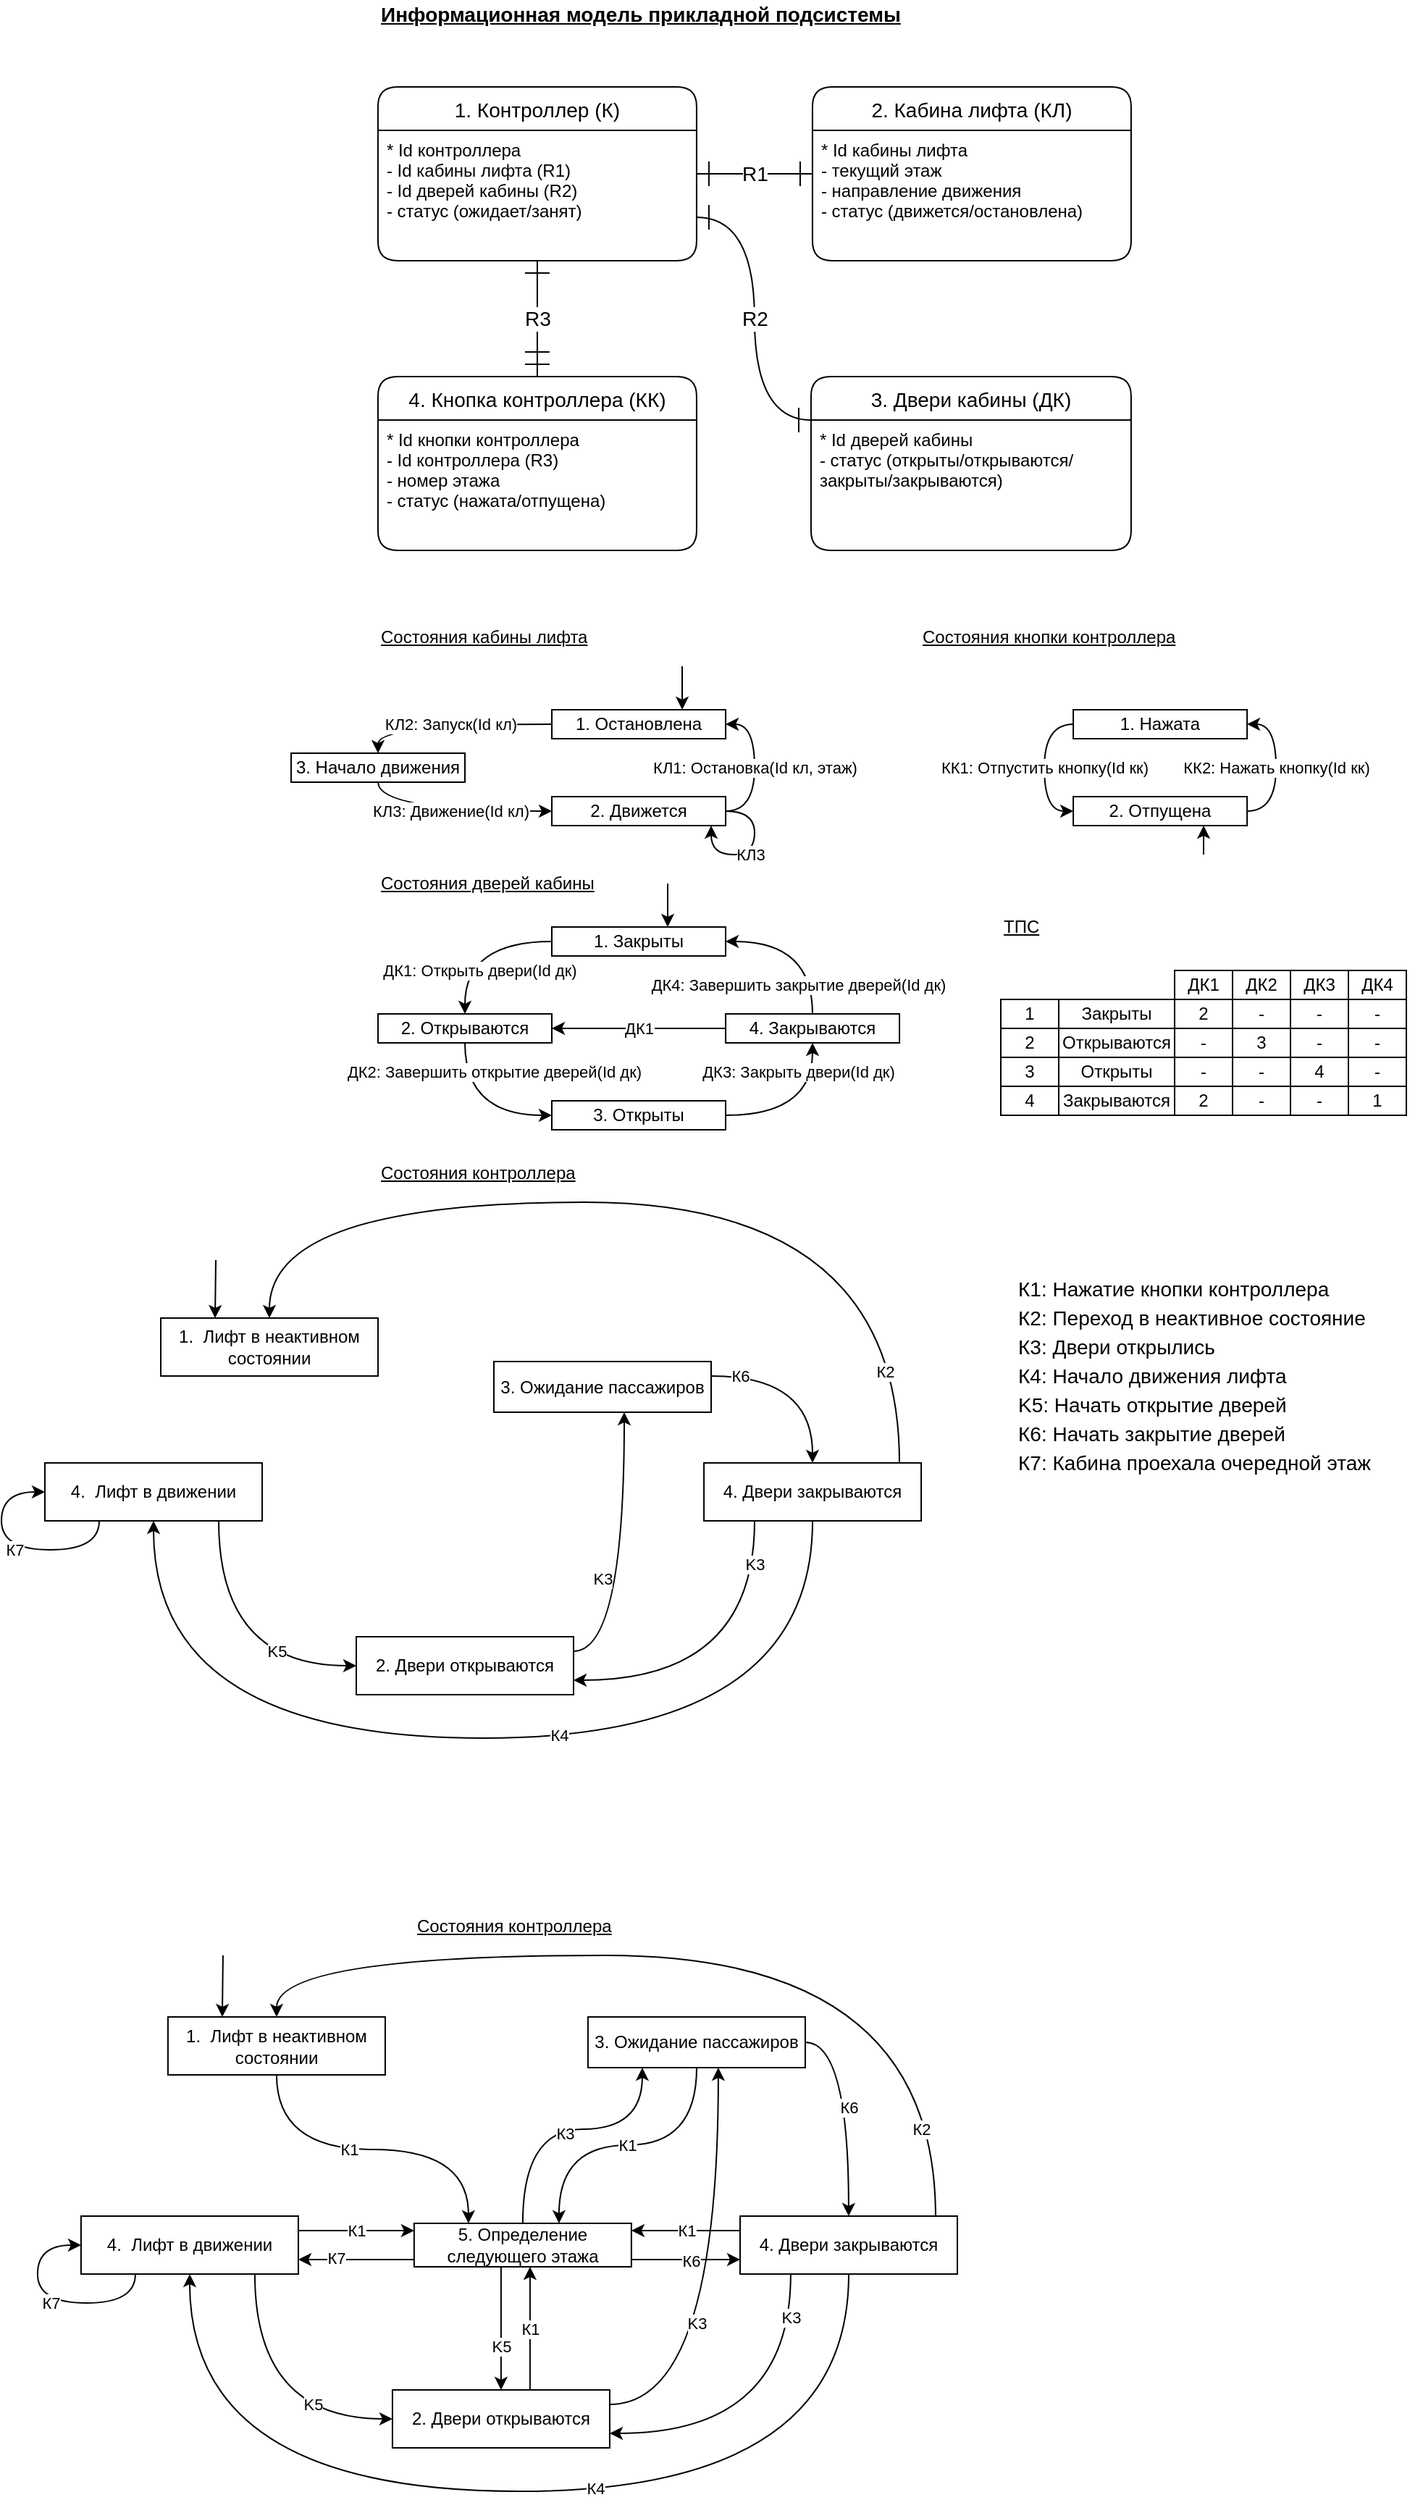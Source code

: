 <mxfile>
    <diagram id="FFJJ7vYpV9TbGx-IhugV" name="Страница 1">
        <mxGraphModel dx="1548" dy="628" grid="1" gridSize="10" guides="1" tooltips="1" connect="1" arrows="1" fold="1" page="1" pageScale="1" pageWidth="827" pageHeight="1169" math="0" shadow="0">
            <root>
                <mxCell id="0"/>
                <mxCell id="1" parent="0"/>
                <mxCell id="rGy74gRU72N-6EAPcVKt-3" value="Состояния кабины лифта" style="text;html=1;strokeColor=none;fillColor=none;align=left;verticalAlign=middle;whiteSpace=wrap;rounded=0;fontStyle=4" parent="1" vertex="1">
                    <mxGeometry x="40" y="450" width="200" height="20" as="geometry"/>
                </mxCell>
                <mxCell id="rGy74gRU72N-6EAPcVKt-4" value="Состояния дверей кабины" style="text;html=1;strokeColor=none;fillColor=none;align=left;verticalAlign=middle;whiteSpace=wrap;rounded=0;fontStyle=4" parent="1" vertex="1">
                    <mxGeometry x="40.0" y="620" width="200.03" height="20" as="geometry"/>
                </mxCell>
                <mxCell id="rGy74gRU72N-6EAPcVKt-15" value="Состояния кнопки контроллера" style="text;html=1;strokeColor=none;fillColor=none;align=left;verticalAlign=middle;whiteSpace=wrap;rounded=0;fontStyle=4" parent="1" vertex="1">
                    <mxGeometry x="414.03" y="450" width="200.03" height="20" as="geometry"/>
                </mxCell>
                <mxCell id="ytYb5CN6HiQMM8bSOuHx-4" value="КЛ2: Запуск(Id кл)" style="edgeStyle=orthogonalEdgeStyle;curved=1;orthogonalLoop=1;jettySize=auto;html=1;" parent="1" source="ytYb5CN6HiQMM8bSOuHx-1" target="5jym0ZMFD4PkC4suiMIN-1" edge="1">
                    <mxGeometry relative="1" as="geometry">
                        <Array as="points">
                            <mxPoint x="40" y="520"/>
                        </Array>
                    </mxGeometry>
                </mxCell>
                <mxCell id="ytYb5CN6HiQMM8bSOuHx-1" value="1. Остановлена" style="rounded=0;whiteSpace=wrap;html=1;" parent="1" vertex="1">
                    <mxGeometry x="160.02" y="510" width="120" height="20" as="geometry"/>
                </mxCell>
                <mxCell id="ytYb5CN6HiQMM8bSOuHx-3" value="КЛ1: Остановка(Id кл, этаж)" style="edgeStyle=orthogonalEdgeStyle;orthogonalLoop=1;jettySize=auto;html=1;curved=1;" parent="1" source="ytYb5CN6HiQMM8bSOuHx-2" target="ytYb5CN6HiQMM8bSOuHx-1" edge="1">
                    <mxGeometry relative="1" as="geometry">
                        <Array as="points">
                            <mxPoint x="300.02" y="580"/>
                            <mxPoint x="300.02" y="520"/>
                        </Array>
                    </mxGeometry>
                </mxCell>
                <mxCell id="ytYb5CN6HiQMM8bSOuHx-2" value="2. Движется" style="rounded=0;whiteSpace=wrap;html=1;" parent="1" vertex="1">
                    <mxGeometry x="160.02" y="570" width="120" height="20" as="geometry"/>
                </mxCell>
                <mxCell id="ytYb5CN6HiQMM8bSOuHx-5" value="Информационная модель прикладной подсистемы" style="text;html=1;strokeColor=none;fillColor=none;align=left;verticalAlign=middle;whiteSpace=wrap;rounded=0;fontStyle=5;fontSize=14;" parent="1" vertex="1">
                    <mxGeometry x="39.97" y="20" width="400.03" height="20" as="geometry"/>
                </mxCell>
                <mxCell id="ytYb5CN6HiQMM8bSOuHx-6" value="2. Кабина лифта (КЛ)" style="swimlane;childLayout=stackLayout;horizontal=1;startSize=30;horizontalStack=0;rounded=1;fontSize=14;fontStyle=0;strokeWidth=1;resizeParent=0;resizeLast=1;shadow=0;dashed=0;align=center;" parent="1" vertex="1">
                    <mxGeometry x="339.97" y="80" width="220" height="120" as="geometry"/>
                </mxCell>
                <mxCell id="ytYb5CN6HiQMM8bSOuHx-7" value="* Id кабины лифта&#10;- текущий этаж&#10;- направление движения&#10;- статус (движется/остановлена)" style="align=left;strokeColor=none;fillColor=none;spacingLeft=4;fontSize=12;verticalAlign=top;resizable=0;rotatable=0;part=1;" parent="ytYb5CN6HiQMM8bSOuHx-6" vertex="1">
                    <mxGeometry y="30" width="220" height="90" as="geometry"/>
                </mxCell>
                <mxCell id="ytYb5CN6HiQMM8bSOuHx-17" value="R1" style="edgeStyle=orthogonalEdgeStyle;curved=1;orthogonalLoop=1;jettySize=auto;html=1;fontSize=14;endArrow=ERone;endFill=0;endSize=15;startArrow=ERone;startFill=0;startSize=15;" parent="1" source="ytYb5CN6HiQMM8bSOuHx-8" target="ytYb5CN6HiQMM8bSOuHx-6" edge="1">
                    <mxGeometry relative="1" as="geometry">
                        <mxPoint as="offset"/>
                    </mxGeometry>
                </mxCell>
                <mxCell id="ytYb5CN6HiQMM8bSOuHx-18" style="edgeStyle=orthogonalEdgeStyle;curved=1;orthogonalLoop=1;jettySize=auto;html=1;fontSize=14;startArrow=ERone;startFill=0;endArrow=ERone;endFill=0;startSize=15;endSize=15;" parent="1" source="ytYb5CN6HiQMM8bSOuHx-8" target="ytYb5CN6HiQMM8bSOuHx-11" edge="1">
                    <mxGeometry relative="1" as="geometry">
                        <Array as="points">
                            <mxPoint x="299.97" y="170"/>
                            <mxPoint x="299.97" y="310"/>
                        </Array>
                    </mxGeometry>
                </mxCell>
                <mxCell id="ytYb5CN6HiQMM8bSOuHx-20" value="R2" style="edgeLabel;html=1;align=center;verticalAlign=middle;resizable=0;points=[];fontSize=14;" parent="ytYb5CN6HiQMM8bSOuHx-18" vertex="1" connectable="0">
                    <mxGeometry x="0.197" y="-1" relative="1" as="geometry">
                        <mxPoint x="1" y="-21" as="offset"/>
                    </mxGeometry>
                </mxCell>
                <mxCell id="ytYb5CN6HiQMM8bSOuHx-8" value="1. Контроллер (К)" style="swimlane;childLayout=stackLayout;horizontal=1;startSize=30;horizontalStack=0;rounded=1;fontSize=14;fontStyle=0;strokeWidth=1;resizeParent=0;resizeLast=1;shadow=0;dashed=0;align=center;" parent="1" vertex="1">
                    <mxGeometry x="39.97" y="80" width="220" height="120" as="geometry"/>
                </mxCell>
                <mxCell id="ytYb5CN6HiQMM8bSOuHx-9" value="* Id контроллера&#10;- Id кабины лифта (R1)&#10;- Id дверей кабины (R2)&#10;- статус (ожидает/занят)" style="align=left;strokeColor=none;fillColor=none;spacingLeft=4;fontSize=12;verticalAlign=top;resizable=0;rotatable=0;part=1;" parent="ytYb5CN6HiQMM8bSOuHx-8" vertex="1">
                    <mxGeometry y="30" width="220" height="90" as="geometry"/>
                </mxCell>
                <mxCell id="ytYb5CN6HiQMM8bSOuHx-11" value="3. Двери кабины (ДК)" style="swimlane;childLayout=stackLayout;horizontal=1;startSize=30;horizontalStack=0;rounded=1;fontSize=14;fontStyle=0;strokeWidth=1;resizeParent=0;resizeLast=1;shadow=0;dashed=0;align=center;" parent="1" vertex="1">
                    <mxGeometry x="338.97" y="280" width="221" height="120" as="geometry"/>
                </mxCell>
                <mxCell id="ytYb5CN6HiQMM8bSOuHx-12" value="* Id дверей кабины&#10;- статус (открыты/открываются/&#10;закрыты/закрываются)" style="align=left;strokeColor=none;fillColor=none;spacingLeft=4;fontSize=12;verticalAlign=top;resizable=0;rotatable=0;part=1;" parent="ytYb5CN6HiQMM8bSOuHx-11" vertex="1">
                    <mxGeometry y="30" width="221" height="90" as="geometry"/>
                </mxCell>
                <mxCell id="ytYb5CN6HiQMM8bSOuHx-19" style="edgeStyle=orthogonalEdgeStyle;curved=1;orthogonalLoop=1;jettySize=auto;html=1;fontSize=14;startArrow=ERmandOne;startFill=0;endArrow=ERone;endFill=0;startSize=15;endSize=15;" parent="1" source="ytYb5CN6HiQMM8bSOuHx-15" target="ytYb5CN6HiQMM8bSOuHx-8" edge="1">
                    <mxGeometry relative="1" as="geometry"/>
                </mxCell>
                <mxCell id="ytYb5CN6HiQMM8bSOuHx-21" value="R3" style="edgeLabel;html=1;align=center;verticalAlign=middle;resizable=0;points=[];fontSize=14;" parent="ytYb5CN6HiQMM8bSOuHx-19" vertex="1" connectable="0">
                    <mxGeometry x="0.283" relative="1" as="geometry">
                        <mxPoint y="11" as="offset"/>
                    </mxGeometry>
                </mxCell>
                <mxCell id="ytYb5CN6HiQMM8bSOuHx-15" value="4. Кнопка контроллера (КК)" style="swimlane;childLayout=stackLayout;horizontal=1;startSize=30;horizontalStack=0;rounded=1;fontSize=14;fontStyle=0;strokeWidth=1;resizeParent=0;resizeLast=1;shadow=0;dashed=0;align=center;" parent="1" vertex="1">
                    <mxGeometry x="39.97" y="280" width="220" height="120" as="geometry"/>
                </mxCell>
                <mxCell id="ytYb5CN6HiQMM8bSOuHx-16" value="* Id кнопки контроллера&#10;- Id контроллера (R3)&#10;- номер этажа&#10;- статус (нажата/отпущена)" style="align=left;strokeColor=none;fillColor=none;spacingLeft=4;fontSize=12;verticalAlign=top;resizable=0;rotatable=0;part=1;" parent="ytYb5CN6HiQMM8bSOuHx-15" vertex="1">
                    <mxGeometry y="30" width="220" height="90" as="geometry"/>
                </mxCell>
                <mxCell id="E6nvMdB4aJgWT5wThZRG-4" value="КК1: Отпустить кнопку(Id кк)" style="edgeStyle=orthogonalEdgeStyle;curved=1;orthogonalLoop=1;jettySize=auto;html=1;" parent="1" source="E6nvMdB4aJgWT5wThZRG-1" target="E6nvMdB4aJgWT5wThZRG-2" edge="1">
                    <mxGeometry relative="1" as="geometry">
                        <Array as="points">
                            <mxPoint x="500.06" y="520"/>
                            <mxPoint x="500.06" y="580"/>
                        </Array>
                    </mxGeometry>
                </mxCell>
                <mxCell id="E6nvMdB4aJgWT5wThZRG-1" value="1. Нажата" style="rounded=0;whiteSpace=wrap;html=1;" parent="1" vertex="1">
                    <mxGeometry x="520.04" y="510" width="120" height="20" as="geometry"/>
                </mxCell>
                <mxCell id="E6nvMdB4aJgWT5wThZRG-3" value="КК2: Нажать кнопку(Id кк)" style="edgeStyle=orthogonalEdgeStyle;orthogonalLoop=1;jettySize=auto;html=1;curved=1;" parent="1" source="E6nvMdB4aJgWT5wThZRG-2" target="E6nvMdB4aJgWT5wThZRG-1" edge="1">
                    <mxGeometry relative="1" as="geometry">
                        <Array as="points">
                            <mxPoint x="660.06" y="580"/>
                            <mxPoint x="660.06" y="520"/>
                        </Array>
                    </mxGeometry>
                </mxCell>
                <mxCell id="E6nvMdB4aJgWT5wThZRG-2" value="2. Отпущена" style="rounded=0;whiteSpace=wrap;html=1;" parent="1" vertex="1">
                    <mxGeometry x="520.04" y="570" width="120" height="20" as="geometry"/>
                </mxCell>
                <mxCell id="E6nvMdB4aJgWT5wThZRG-9" style="edgeStyle=orthogonalEdgeStyle;curved=1;orthogonalLoop=1;jettySize=auto;html=1;entryX=0.5;entryY=0;entryDx=0;entryDy=0;exitX=0;exitY=0.5;exitDx=0;exitDy=0;" parent="1" source="E6nvMdB4aJgWT5wThZRG-5" target="E6nvMdB4aJgWT5wThZRG-6" edge="1">
                    <mxGeometry relative="1" as="geometry"/>
                </mxCell>
                <mxCell id="W7GcJJfSbcKXSyQRW5s8-4" value="ДК1: Открыть двери(Id дк)" style="edgeLabel;html=1;align=center;verticalAlign=middle;resizable=0;points=[];" parent="E6nvMdB4aJgWT5wThZRG-9" vertex="1" connectable="0">
                    <mxGeometry x="0.418" y="13" relative="1" as="geometry">
                        <mxPoint x="-3" y="2" as="offset"/>
                    </mxGeometry>
                </mxCell>
                <mxCell id="E6nvMdB4aJgWT5wThZRG-5" value="1. Закрыты" style="rounded=0;whiteSpace=wrap;html=1;" parent="1" vertex="1">
                    <mxGeometry x="160.0" y="660" width="120" height="20" as="geometry"/>
                </mxCell>
                <mxCell id="E6nvMdB4aJgWT5wThZRG-10" style="edgeStyle=orthogonalEdgeStyle;curved=1;orthogonalLoop=1;jettySize=auto;html=1;entryX=0;entryY=0.5;entryDx=0;entryDy=0;" parent="1" source="E6nvMdB4aJgWT5wThZRG-6" target="E6nvMdB4aJgWT5wThZRG-8" edge="1">
                    <mxGeometry relative="1" as="geometry"/>
                </mxCell>
                <mxCell id="W7GcJJfSbcKXSyQRW5s8-5" value="ДК2: Завершить открытие дверей(Id дк)" style="edgeLabel;html=1;align=center;verticalAlign=middle;resizable=0;points=[];" parent="E6nvMdB4aJgWT5wThZRG-10" vertex="1" connectable="0">
                    <mxGeometry x="0.218" y="11" relative="1" as="geometry">
                        <mxPoint x="3" y="-19" as="offset"/>
                    </mxGeometry>
                </mxCell>
                <mxCell id="E6nvMdB4aJgWT5wThZRG-6" value="2. Открываются" style="rounded=0;whiteSpace=wrap;html=1;" parent="1" vertex="1">
                    <mxGeometry x="40.0" y="720" width="120" height="20" as="geometry"/>
                </mxCell>
                <mxCell id="E6nvMdB4aJgWT5wThZRG-12" style="edgeStyle=orthogonalEdgeStyle;curved=1;orthogonalLoop=1;jettySize=auto;html=1;entryX=1;entryY=0.5;entryDx=0;entryDy=0;" parent="1" source="E6nvMdB4aJgWT5wThZRG-7" target="E6nvMdB4aJgWT5wThZRG-5" edge="1">
                    <mxGeometry relative="1" as="geometry"/>
                </mxCell>
                <mxCell id="W7GcJJfSbcKXSyQRW5s8-7" value="ДК4: Завершить закрытие дверей(Id дк)" style="edgeLabel;html=1;align=center;verticalAlign=middle;resizable=0;points=[];" parent="E6nvMdB4aJgWT5wThZRG-12" vertex="1" connectable="0">
                    <mxGeometry x="0.218" y="8" relative="1" as="geometry">
                        <mxPoint x="7" y="22" as="offset"/>
                    </mxGeometry>
                </mxCell>
                <mxCell id="W7GcJJfSbcKXSyQRW5s8-23" style="edgeStyle=orthogonalEdgeStyle;rounded=0;orthogonalLoop=1;jettySize=auto;html=1;" parent="1" source="E6nvMdB4aJgWT5wThZRG-7" target="E6nvMdB4aJgWT5wThZRG-6" edge="1">
                    <mxGeometry relative="1" as="geometry"/>
                </mxCell>
                <mxCell id="W7GcJJfSbcKXSyQRW5s8-24" value="ДК1" style="edgeLabel;html=1;align=center;verticalAlign=middle;resizable=0;points=[];" parent="W7GcJJfSbcKXSyQRW5s8-23" vertex="1" connectable="0">
                    <mxGeometry x="-0.161" y="1" relative="1" as="geometry">
                        <mxPoint x="-10" y="-1" as="offset"/>
                    </mxGeometry>
                </mxCell>
                <mxCell id="E6nvMdB4aJgWT5wThZRG-7" value="4. Закрываются" style="rounded=0;whiteSpace=wrap;html=1;" parent="1" vertex="1">
                    <mxGeometry x="280.03" y="720" width="120" height="20" as="geometry"/>
                </mxCell>
                <mxCell id="E6nvMdB4aJgWT5wThZRG-11" style="edgeStyle=orthogonalEdgeStyle;curved=1;orthogonalLoop=1;jettySize=auto;html=1;exitX=1;exitY=0.5;exitDx=0;exitDy=0;" parent="1" source="E6nvMdB4aJgWT5wThZRG-8" target="E6nvMdB4aJgWT5wThZRG-7" edge="1">
                    <mxGeometry relative="1" as="geometry"/>
                </mxCell>
                <mxCell id="W7GcJJfSbcKXSyQRW5s8-6" value="ДК3: Закрыть двери(Id дк)" style="edgeLabel;html=1;align=center;verticalAlign=middle;resizable=0;points=[];" parent="E6nvMdB4aJgWT5wThZRG-11" vertex="1" connectable="0">
                    <mxGeometry x="0.364" y="13" relative="1" as="geometry">
                        <mxPoint x="3" y="-15" as="offset"/>
                    </mxGeometry>
                </mxCell>
                <mxCell id="E6nvMdB4aJgWT5wThZRG-8" value="3. Открыты" style="rounded=0;whiteSpace=wrap;html=1;" parent="1" vertex="1">
                    <mxGeometry x="160.0" y="780" width="120" height="20" as="geometry"/>
                </mxCell>
                <mxCell id="W7GcJJfSbcKXSyQRW5s8-1" value="1" style="rounded=0;whiteSpace=wrap;html=1;fillColor=none;" parent="1" vertex="1">
                    <mxGeometry x="470" y="710" width="40" height="20" as="geometry"/>
                </mxCell>
                <mxCell id="W7GcJJfSbcKXSyQRW5s8-2" value="ТПС" style="text;html=1;strokeColor=none;fillColor=none;align=left;verticalAlign=middle;whiteSpace=wrap;rounded=0;fontStyle=4" parent="1" vertex="1">
                    <mxGeometry x="470" y="650" width="200" height="20" as="geometry"/>
                </mxCell>
                <mxCell id="W7GcJJfSbcKXSyQRW5s8-8" value="2" style="rounded=0;whiteSpace=wrap;html=1;fillColor=none;" parent="1" vertex="1">
                    <mxGeometry x="470" y="730" width="40" height="20" as="geometry"/>
                </mxCell>
                <mxCell id="W7GcJJfSbcKXSyQRW5s8-9" value="3" style="rounded=0;whiteSpace=wrap;html=1;fillColor=none;" parent="1" vertex="1">
                    <mxGeometry x="470" y="750" width="40" height="20" as="geometry"/>
                </mxCell>
                <mxCell id="W7GcJJfSbcKXSyQRW5s8-10" value="4" style="rounded=0;whiteSpace=wrap;html=1;fillColor=none;" parent="1" vertex="1">
                    <mxGeometry x="470" y="770" width="40" height="20" as="geometry"/>
                </mxCell>
                <mxCell id="W7GcJJfSbcKXSyQRW5s8-11" value="Закрыты" style="rounded=0;whiteSpace=wrap;html=1;fillColor=none;" parent="1" vertex="1">
                    <mxGeometry x="510" y="710" width="80" height="20" as="geometry"/>
                </mxCell>
                <mxCell id="W7GcJJfSbcKXSyQRW5s8-12" value="Открываются" style="rounded=0;whiteSpace=wrap;html=1;fillColor=none;" parent="1" vertex="1">
                    <mxGeometry x="510" y="730" width="80" height="20" as="geometry"/>
                </mxCell>
                <mxCell id="W7GcJJfSbcKXSyQRW5s8-13" value="Открыты" style="rounded=0;whiteSpace=wrap;html=1;fillColor=none;" parent="1" vertex="1">
                    <mxGeometry x="510" y="750" width="80" height="20" as="geometry"/>
                </mxCell>
                <mxCell id="W7GcJJfSbcKXSyQRW5s8-14" value="Закрываются" style="rounded=0;whiteSpace=wrap;html=1;fillColor=none;" parent="1" vertex="1">
                    <mxGeometry x="510" y="770" width="80" height="20" as="geometry"/>
                </mxCell>
                <mxCell id="W7GcJJfSbcKXSyQRW5s8-15" value="ДК1" style="rounded=0;whiteSpace=wrap;html=1;fillColor=none;" parent="1" vertex="1">
                    <mxGeometry x="590" y="690" width="40" height="20" as="geometry"/>
                </mxCell>
                <mxCell id="W7GcJJfSbcKXSyQRW5s8-16" value="ДК2" style="rounded=0;whiteSpace=wrap;html=1;fillColor=none;" parent="1" vertex="1">
                    <mxGeometry x="630" y="690" width="40" height="20" as="geometry"/>
                </mxCell>
                <mxCell id="W7GcJJfSbcKXSyQRW5s8-17" value="ДК3" style="rounded=0;whiteSpace=wrap;html=1;fillColor=none;" parent="1" vertex="1">
                    <mxGeometry x="670" y="690" width="40" height="20" as="geometry"/>
                </mxCell>
                <mxCell id="W7GcJJfSbcKXSyQRW5s8-18" value="ДК4" style="rounded=0;whiteSpace=wrap;html=1;fillColor=none;" parent="1" vertex="1">
                    <mxGeometry x="710" y="690" width="40" height="20" as="geometry"/>
                </mxCell>
                <mxCell id="W7GcJJfSbcKXSyQRW5s8-19" value="2" style="rounded=0;whiteSpace=wrap;html=1;fillColor=none;" parent="1" vertex="1">
                    <mxGeometry x="590" y="710" width="40" height="20" as="geometry"/>
                </mxCell>
                <mxCell id="W7GcJJfSbcKXSyQRW5s8-20" value="-" style="rounded=0;whiteSpace=wrap;html=1;fillColor=none;" parent="1" vertex="1">
                    <mxGeometry x="590" y="730" width="40" height="20" as="geometry"/>
                </mxCell>
                <mxCell id="W7GcJJfSbcKXSyQRW5s8-21" value="-" style="rounded=0;whiteSpace=wrap;html=1;fillColor=none;" parent="1" vertex="1">
                    <mxGeometry x="590" y="750" width="40" height="20" as="geometry"/>
                </mxCell>
                <mxCell id="W7GcJJfSbcKXSyQRW5s8-22" value="2" style="rounded=0;whiteSpace=wrap;html=1;fillColor=none;" parent="1" vertex="1">
                    <mxGeometry x="590" y="770" width="40" height="20" as="geometry"/>
                </mxCell>
                <mxCell id="W7GcJJfSbcKXSyQRW5s8-26" value="3" style="rounded=0;whiteSpace=wrap;html=1;fillColor=none;" parent="1" vertex="1">
                    <mxGeometry x="630" y="730" width="40" height="20" as="geometry"/>
                </mxCell>
                <mxCell id="W7GcJJfSbcKXSyQRW5s8-27" value="-" style="rounded=0;whiteSpace=wrap;html=1;fillColor=none;" parent="1" vertex="1">
                    <mxGeometry x="630" y="710" width="40" height="20" as="geometry"/>
                </mxCell>
                <mxCell id="W7GcJJfSbcKXSyQRW5s8-28" value="-" style="rounded=0;whiteSpace=wrap;html=1;fillColor=none;" parent="1" vertex="1">
                    <mxGeometry x="630" y="750" width="40" height="20" as="geometry"/>
                </mxCell>
                <mxCell id="W7GcJJfSbcKXSyQRW5s8-29" value="-" style="rounded=0;whiteSpace=wrap;html=1;fillColor=none;" parent="1" vertex="1">
                    <mxGeometry x="630" y="770" width="40" height="20" as="geometry"/>
                </mxCell>
                <mxCell id="W7GcJJfSbcKXSyQRW5s8-30" value="4" style="rounded=0;whiteSpace=wrap;html=1;fillColor=none;" parent="1" vertex="1">
                    <mxGeometry x="670" y="750" width="40" height="20" as="geometry"/>
                </mxCell>
                <mxCell id="W7GcJJfSbcKXSyQRW5s8-31" value="-" style="rounded=0;whiteSpace=wrap;html=1;fillColor=none;" parent="1" vertex="1">
                    <mxGeometry x="670" y="730" width="40" height="20" as="geometry"/>
                </mxCell>
                <mxCell id="W7GcJJfSbcKXSyQRW5s8-32" value="-" style="rounded=0;whiteSpace=wrap;html=1;fillColor=none;" parent="1" vertex="1">
                    <mxGeometry x="670" y="710" width="40" height="20" as="geometry"/>
                </mxCell>
                <mxCell id="W7GcJJfSbcKXSyQRW5s8-33" value="-" style="rounded=0;whiteSpace=wrap;html=1;fillColor=none;" parent="1" vertex="1">
                    <mxGeometry x="670" y="770" width="40" height="20" as="geometry"/>
                </mxCell>
                <mxCell id="W7GcJJfSbcKXSyQRW5s8-34" value="1" style="rounded=0;whiteSpace=wrap;html=1;fillColor=none;" parent="1" vertex="1">
                    <mxGeometry x="710" y="770" width="40" height="20" as="geometry"/>
                </mxCell>
                <mxCell id="W7GcJJfSbcKXSyQRW5s8-35" value="-" style="rounded=0;whiteSpace=wrap;html=1;fillColor=none;" parent="1" vertex="1">
                    <mxGeometry x="710" y="750" width="40" height="20" as="geometry"/>
                </mxCell>
                <mxCell id="W7GcJJfSbcKXSyQRW5s8-36" value="-" style="rounded=0;whiteSpace=wrap;html=1;fillColor=none;" parent="1" vertex="1">
                    <mxGeometry x="710" y="730" width="40" height="20" as="geometry"/>
                </mxCell>
                <mxCell id="W7GcJJfSbcKXSyQRW5s8-37" value="-" style="rounded=0;whiteSpace=wrap;html=1;fillColor=none;" parent="1" vertex="1">
                    <mxGeometry x="710" y="710" width="40" height="20" as="geometry"/>
                </mxCell>
                <mxCell id="ydrPqTwcOS3lQjm-XeVe-1" value="Состояния контроллера" style="text;html=1;strokeColor=none;fillColor=none;align=left;verticalAlign=middle;whiteSpace=wrap;rounded=0;fontStyle=4" parent="1" vertex="1">
                    <mxGeometry x="40.0" y="820" width="200.03" height="20" as="geometry"/>
                </mxCell>
                <mxCell id="IUg-mft-xapzD2BrvqNs-9" value="K5" style="edgeStyle=orthogonalEdgeStyle;orthogonalLoop=1;jettySize=auto;html=1;curved=1;" parent="1" source="1RubFFUEzhwFRpHru7SJ-1" target="HDxr8kiUH-6mZuYNT8Sr-1" edge="1">
                    <mxGeometry x="0.436" y="10" relative="1" as="geometry">
                        <Array as="points">
                            <mxPoint x="-70" y="1170"/>
                        </Array>
                        <mxPoint as="offset"/>
                    </mxGeometry>
                </mxCell>
                <mxCell id="1RubFFUEzhwFRpHru7SJ-1" value="4.&amp;nbsp; Лифт в движении" style="rounded=0;whiteSpace=wrap;html=1;" parent="1" vertex="1">
                    <mxGeometry x="-190" y="1030" width="150" height="40" as="geometry"/>
                </mxCell>
                <mxCell id="IUg-mft-xapzD2BrvqNs-6" value="К6" style="edgeStyle=orthogonalEdgeStyle;orthogonalLoop=1;jettySize=auto;html=1;curved=1;" parent="1" source="1RubFFUEzhwFRpHru7SJ-27" target="1RubFFUEzhwFRpHru7SJ-29" edge="1">
                    <mxGeometry x="-0.692" relative="1" as="geometry">
                        <Array as="points">
                            <mxPoint x="340" y="970"/>
                        </Array>
                        <mxPoint as="offset"/>
                    </mxGeometry>
                </mxCell>
                <mxCell id="1RubFFUEzhwFRpHru7SJ-27" value="3. Ожидание пассажиров" style="rounded=0;whiteSpace=wrap;html=1;" parent="1" vertex="1">
                    <mxGeometry x="120.0" y="960" width="150" height="35" as="geometry"/>
                </mxCell>
                <mxCell id="1RubFFUEzhwFRpHru7SJ-29" value="4. Двери закрываются" style="rounded=0;whiteSpace=wrap;html=1;" parent="1" vertex="1">
                    <mxGeometry x="265.03" y="1030" width="150" height="40" as="geometry"/>
                </mxCell>
                <mxCell id="1RubFFUEzhwFRpHru7SJ-33" value="К1: Нажатие кнопки контроллера" style="text;html=1;strokeColor=none;fillColor=none;align=left;verticalAlign=middle;whiteSpace=wrap;rounded=0;fontSize=14;" parent="1" vertex="1">
                    <mxGeometry x="479.9" y="900" width="280" height="20" as="geometry"/>
                </mxCell>
                <mxCell id="1RubFFUEzhwFRpHru7SJ-34" value="К2: Переход в неактивное состояние" style="text;html=1;strokeColor=none;fillColor=none;align=left;verticalAlign=middle;whiteSpace=wrap;rounded=0;fontSize=14;" parent="1" vertex="1">
                    <mxGeometry x="480.03" y="920" width="280" height="20" as="geometry"/>
                </mxCell>
                <mxCell id="1RubFFUEzhwFRpHru7SJ-40" value="К3: Двери открылись" style="text;html=1;strokeColor=none;fillColor=none;align=left;verticalAlign=middle;whiteSpace=wrap;rounded=0;fontSize=14;" parent="1" vertex="1">
                    <mxGeometry x="479.9" y="940" width="280" height="20" as="geometry"/>
                </mxCell>
                <mxCell id="qX_3Gwqr9Lo_Wm2yeuOw-2" value="К4: Начало движения лифта" style="text;html=1;strokeColor=none;fillColor=none;align=left;verticalAlign=middle;whiteSpace=wrap;rounded=0;fontSize=14;" parent="1" vertex="1">
                    <mxGeometry x="480.03" y="960" width="280" height="20" as="geometry"/>
                </mxCell>
                <mxCell id="IUg-mft-xapzD2BrvqNs-8" value="K3" style="edgeStyle=orthogonalEdgeStyle;orthogonalLoop=1;jettySize=auto;html=1;curved=1;exitX=1;exitY=0.25;exitDx=0;exitDy=0;" parent="1" source="HDxr8kiUH-6mZuYNT8Sr-1" target="1RubFFUEzhwFRpHru7SJ-27" edge="1">
                    <mxGeometry x="-0.15" y="15" relative="1" as="geometry">
                        <Array as="points">
                            <mxPoint x="210" y="1160"/>
                        </Array>
                        <mxPoint as="offset"/>
                    </mxGeometry>
                </mxCell>
                <mxCell id="HDxr8kiUH-6mZuYNT8Sr-1" value="2. Двери открываются" style="rounded=0;whiteSpace=wrap;html=1;" parent="1" vertex="1">
                    <mxGeometry x="25" y="1150" width="150" height="40" as="geometry"/>
                </mxCell>
                <mxCell id="IUg-mft-xapzD2BrvqNs-10" value="K5: Начать открытие дверей" style="text;html=1;strokeColor=none;fillColor=none;align=left;verticalAlign=middle;whiteSpace=wrap;rounded=0;fontSize=14;" parent="1" vertex="1">
                    <mxGeometry x="479.9" y="980" width="280" height="20" as="geometry"/>
                </mxCell>
                <mxCell id="IUg-mft-xapzD2BrvqNs-12" value="К6: Начать закрытие дверей" style="text;html=1;strokeColor=none;fillColor=none;align=left;verticalAlign=middle;whiteSpace=wrap;rounded=0;fontSize=14;" parent="1" vertex="1">
                    <mxGeometry x="479.9" y="1000" width="280" height="20" as="geometry"/>
                </mxCell>
                <mxCell id="IUg-mft-xapzD2BrvqNs-16" value="К7" style="edgeStyle=orthogonalEdgeStyle;orthogonalLoop=1;jettySize=auto;html=1;exitX=0.25;exitY=1;exitDx=0;exitDy=0;curved=1;" parent="1" source="1RubFFUEzhwFRpHru7SJ-1" target="1RubFFUEzhwFRpHru7SJ-1" edge="1">
                    <mxGeometry relative="1" as="geometry">
                        <Array as="points">
                            <mxPoint x="-152" y="1090"/>
                            <mxPoint x="-220" y="1090"/>
                            <mxPoint x="-220" y="1050"/>
                        </Array>
                    </mxGeometry>
                </mxCell>
                <mxCell id="IUg-mft-xapzD2BrvqNs-17" value="К7: Кабина проехала очередной этаж" style="text;html=1;strokeColor=none;fillColor=none;align=left;verticalAlign=middle;whiteSpace=wrap;rounded=0;fontSize=14;" parent="1" vertex="1">
                    <mxGeometry x="479.9" y="1020" width="280" height="20" as="geometry"/>
                </mxCell>
                <mxCell id="IUg-mft-xapzD2BrvqNs-18" value="" style="endArrow=classic;html=1;entryX=0.25;entryY=0;entryDx=0;entryDy=0;" parent="1" target="2" edge="1">
                    <mxGeometry width="50" height="50" relative="1" as="geometry">
                        <mxPoint x="-72" y="890" as="sourcePoint"/>
                        <mxPoint x="-90" y="890" as="targetPoint"/>
                        <Array as="points"/>
                    </mxGeometry>
                </mxCell>
                <mxCell id="IUg-mft-xapzD2BrvqNs-19" value="" style="endArrow=classic;html=1;entryX=0.75;entryY=0;entryDx=0;entryDy=0;" parent="1" target="ytYb5CN6HiQMM8bSOuHx-1" edge="1">
                    <mxGeometry width="50" height="50" relative="1" as="geometry">
                        <mxPoint x="250" y="480" as="sourcePoint"/>
                        <mxPoint x="300" y="430" as="targetPoint"/>
                    </mxGeometry>
                </mxCell>
                <mxCell id="IUg-mft-xapzD2BrvqNs-20" value="" style="endArrow=classic;html=1;entryX=0.75;entryY=1;entryDx=0;entryDy=0;" parent="1" target="E6nvMdB4aJgWT5wThZRG-2" edge="1">
                    <mxGeometry width="50" height="50" relative="1" as="geometry">
                        <mxPoint x="610" y="610" as="sourcePoint"/>
                        <mxPoint x="610" y="580" as="targetPoint"/>
                    </mxGeometry>
                </mxCell>
                <mxCell id="IUg-mft-xapzD2BrvqNs-21" value="" style="endArrow=classic;html=1;" parent="1" edge="1">
                    <mxGeometry width="50" height="50" relative="1" as="geometry">
                        <mxPoint x="240" y="630" as="sourcePoint"/>
                        <mxPoint x="240" y="660" as="targetPoint"/>
                    </mxGeometry>
                </mxCell>
                <mxCell id="5jym0ZMFD4PkC4suiMIN-3" value="КЛ3: Движение(Id кл)" style="edgeStyle=orthogonalEdgeStyle;orthogonalLoop=1;jettySize=auto;html=1;curved=1;" parent="1" source="5jym0ZMFD4PkC4suiMIN-1" target="ytYb5CN6HiQMM8bSOuHx-2" edge="1">
                    <mxGeometry relative="1" as="geometry">
                        <Array as="points">
                            <mxPoint x="40" y="580"/>
                        </Array>
                    </mxGeometry>
                </mxCell>
                <mxCell id="5jym0ZMFD4PkC4suiMIN-1" value="3. Начало движения" style="rounded=0;whiteSpace=wrap;html=1;" parent="1" vertex="1">
                    <mxGeometry x="-20" y="540" width="120" height="20" as="geometry"/>
                </mxCell>
                <mxCell id="5jym0ZMFD4PkC4suiMIN-4" value="КЛ3" style="edgeStyle=orthogonalEdgeStyle;curved=1;orthogonalLoop=1;jettySize=auto;html=1;exitX=1;exitY=0.5;exitDx=0;exitDy=0;" parent="1" source="ytYb5CN6HiQMM8bSOuHx-2" target="ytYb5CN6HiQMM8bSOuHx-2" edge="1">
                    <mxGeometry x="0.049" relative="1" as="geometry">
                        <Array as="points">
                            <mxPoint x="300" y="580"/>
                            <mxPoint x="300" y="610"/>
                            <mxPoint x="270" y="610"/>
                        </Array>
                        <mxPoint as="offset"/>
                    </mxGeometry>
                </mxCell>
                <mxCell id="2" value="1.&amp;nbsp; Лифт в неактивном состоянии" style="rounded=0;whiteSpace=wrap;html=1;" vertex="1" parent="1">
                    <mxGeometry x="-110" y="930" width="150" height="40" as="geometry"/>
                </mxCell>
                <mxCell id="5" value="4.&amp;nbsp; Лифт в движении" style="rounded=0;whiteSpace=wrap;html=1;" vertex="1" parent="1">
                    <mxGeometry x="-190" y="1030" width="150" height="40" as="geometry"/>
                </mxCell>
                <mxCell id="13" value="" style="edgeStyle=elbowEdgeStyle;elbow=vertical;endArrow=classic;html=1;curved=1;" edge="1" parent="1" source="1RubFFUEzhwFRpHru7SJ-29" target="5">
                    <mxGeometry width="50" height="50" relative="1" as="geometry">
                        <mxPoint x="-90" y="1280" as="sourcePoint"/>
                        <mxPoint x="-40" y="1230" as="targetPoint"/>
                        <Array as="points">
                            <mxPoint x="100" y="1220"/>
                        </Array>
                    </mxGeometry>
                </mxCell>
                <mxCell id="14" value="К4" style="edgeLabel;html=1;align=center;verticalAlign=middle;resizable=0;points=[];" vertex="1" connectable="0" parent="13">
                    <mxGeometry x="-0.138" y="-2" relative="1" as="geometry">
                        <mxPoint as="offset"/>
                    </mxGeometry>
                </mxCell>
                <mxCell id="16" value="" style="edgeStyle=elbowEdgeStyle;elbow=vertical;endArrow=classic;html=1;curved=1;" edge="1" parent="1" source="1RubFFUEzhwFRpHru7SJ-29" target="2">
                    <mxGeometry width="50" height="50" relative="1" as="geometry">
                        <mxPoint x="390" y="1200" as="sourcePoint"/>
                        <mxPoint x="440" y="1150" as="targetPoint"/>
                        <Array as="points">
                            <mxPoint x="400" y="850"/>
                        </Array>
                    </mxGeometry>
                </mxCell>
                <mxCell id="17" value="К2" style="edgeLabel;html=1;align=center;verticalAlign=middle;resizable=0;points=[];" vertex="1" connectable="0" parent="16">
                    <mxGeometry x="-0.666" y="32" relative="1" as="geometry">
                        <mxPoint x="22" y="53" as="offset"/>
                    </mxGeometry>
                </mxCell>
                <mxCell id="63" value="K3" style="edgeStyle=orthogonalEdgeStyle;orthogonalLoop=1;jettySize=auto;html=1;curved=1;entryX=1;entryY=0.75;entryDx=0;entryDy=0;" edge="1" parent="1" source="1RubFFUEzhwFRpHru7SJ-29" target="HDxr8kiUH-6mZuYNT8Sr-1">
                    <mxGeometry x="-0.745" relative="1" as="geometry">
                        <Array as="points">
                            <mxPoint x="300" y="1180"/>
                        </Array>
                        <mxPoint as="offset"/>
                        <mxPoint x="185" y="1180" as="sourcePoint"/>
                        <mxPoint x="260" y="937.5" as="targetPoint"/>
                    </mxGeometry>
                </mxCell>
                <mxCell id="64" value="Состояния контроллера" style="text;html=1;strokeColor=none;fillColor=none;align=left;verticalAlign=middle;whiteSpace=wrap;rounded=0;fontStyle=4" vertex="1" parent="1">
                    <mxGeometry x="64.97" y="1340" width="200.03" height="20" as="geometry"/>
                </mxCell>
                <mxCell id="65" value="К1" style="edgeStyle=orthogonalEdgeStyle;rounded=0;orthogonalLoop=1;jettySize=auto;html=1;" edge="1" parent="1" source="67" target="68">
                    <mxGeometry relative="1" as="geometry">
                        <Array as="points">
                            <mxPoint x="34.97" y="1560"/>
                            <mxPoint x="34.97" y="1560"/>
                        </Array>
                    </mxGeometry>
                </mxCell>
                <mxCell id="66" value="K5" style="edgeStyle=orthogonalEdgeStyle;orthogonalLoop=1;jettySize=auto;html=1;curved=1;" edge="1" parent="1" source="67" target="76">
                    <mxGeometry x="0.436" y="10" relative="1" as="geometry">
                        <Array as="points">
                            <mxPoint x="-45.03" y="1690"/>
                        </Array>
                        <mxPoint as="offset"/>
                    </mxGeometry>
                </mxCell>
                <mxCell id="67" value="4.&amp;nbsp; Лифт в движении" style="rounded=0;whiteSpace=wrap;html=1;" vertex="1" parent="1">
                    <mxGeometry x="-165.03" y="1550" width="150" height="40" as="geometry"/>
                </mxCell>
                <mxCell id="68" value="5. Определение следующего этажа" style="rounded=0;whiteSpace=wrap;html=1;" vertex="1" parent="1">
                    <mxGeometry x="64.94" y="1555" width="150" height="30" as="geometry"/>
                </mxCell>
                <mxCell id="69" value="К1" style="edgeStyle=orthogonalEdgeStyle;orthogonalLoop=1;jettySize=auto;html=1;curved=1;" edge="1" parent="1" source="71" target="68">
                    <mxGeometry relative="1" as="geometry">
                        <Array as="points">
                            <mxPoint x="259.97" y="1501"/>
                            <mxPoint x="164.97" y="1501"/>
                        </Array>
                    </mxGeometry>
                </mxCell>
                <mxCell id="70" value="К6" style="edgeStyle=orthogonalEdgeStyle;orthogonalLoop=1;jettySize=auto;html=1;curved=1;" edge="1" parent="1" source="71" target="73">
                    <mxGeometry relative="1" as="geometry">
                        <Array as="points">
                            <mxPoint x="364.97" y="1430"/>
                        </Array>
                    </mxGeometry>
                </mxCell>
                <mxCell id="71" value="3. Ожидание пассажиров" style="rounded=0;whiteSpace=wrap;html=1;" vertex="1" parent="1">
                    <mxGeometry x="184.97" y="1412.5" width="150" height="35" as="geometry"/>
                </mxCell>
                <mxCell id="72" value="К1" style="edgeStyle=orthogonalEdgeStyle;rounded=0;orthogonalLoop=1;jettySize=auto;html=1;exitX=0;exitY=0.25;exitDx=0;exitDy=0;" edge="1" parent="1" source="73">
                    <mxGeometry relative="1" as="geometry">
                        <mxPoint x="214.97" y="1560" as="targetPoint"/>
                    </mxGeometry>
                </mxCell>
                <mxCell id="73" value="4. Двери закрываются" style="rounded=0;whiteSpace=wrap;html=1;" vertex="1" parent="1">
                    <mxGeometry x="290" y="1550" width="150" height="40" as="geometry"/>
                </mxCell>
                <mxCell id="74" value="К1" style="edgeStyle=orthogonalEdgeStyle;rounded=0;orthogonalLoop=1;jettySize=auto;html=1;" edge="1" parent="1" source="76" target="68">
                    <mxGeometry relative="1" as="geometry">
                        <Array as="points">
                            <mxPoint x="144.97" y="1620"/>
                            <mxPoint x="144.97" y="1620"/>
                        </Array>
                    </mxGeometry>
                </mxCell>
                <mxCell id="75" value="K3" style="edgeStyle=orthogonalEdgeStyle;orthogonalLoop=1;jettySize=auto;html=1;curved=1;exitX=1;exitY=0.25;exitDx=0;exitDy=0;" edge="1" parent="1" source="76" target="71">
                    <mxGeometry x="-0.15" y="15" relative="1" as="geometry">
                        <Array as="points">
                            <mxPoint x="274.97" y="1680"/>
                        </Array>
                        <mxPoint as="offset"/>
                    </mxGeometry>
                </mxCell>
                <mxCell id="76" value="2. Двери открываются" style="rounded=0;whiteSpace=wrap;html=1;" vertex="1" parent="1">
                    <mxGeometry x="49.97" y="1670" width="150" height="40" as="geometry"/>
                </mxCell>
                <mxCell id="77" value="К7" style="edgeStyle=orthogonalEdgeStyle;orthogonalLoop=1;jettySize=auto;html=1;exitX=0.25;exitY=1;exitDx=0;exitDy=0;curved=1;" edge="1" parent="1" source="67" target="67">
                    <mxGeometry relative="1" as="geometry">
                        <Array as="points">
                            <mxPoint x="-127.03" y="1610"/>
                            <mxPoint x="-195.03" y="1610"/>
                            <mxPoint x="-195.03" y="1570"/>
                        </Array>
                    </mxGeometry>
                </mxCell>
                <mxCell id="78" value="" style="endArrow=classic;html=1;entryX=0.25;entryY=0;entryDx=0;entryDy=0;" edge="1" parent="1" target="79">
                    <mxGeometry width="50" height="50" relative="1" as="geometry">
                        <mxPoint x="-67.03" y="1370" as="sourcePoint"/>
                        <mxPoint x="-65.03" y="1410" as="targetPoint"/>
                        <Array as="points"/>
                    </mxGeometry>
                </mxCell>
                <mxCell id="79" value="1.&amp;nbsp; Лифт в неактивном состоянии" style="rounded=0;whiteSpace=wrap;html=1;" vertex="1" parent="1">
                    <mxGeometry x="-105.03" y="1412.5" width="150" height="40" as="geometry"/>
                </mxCell>
                <mxCell id="80" value="4.&amp;nbsp; Лифт в движении" style="rounded=0;whiteSpace=wrap;html=1;" vertex="1" parent="1">
                    <mxGeometry x="-165.03" y="1550" width="150" height="40" as="geometry"/>
                </mxCell>
                <mxCell id="81" value="" style="edgeStyle=elbowEdgeStyle;elbow=vertical;endArrow=classic;html=1;curved=1;entryX=0.25;entryY=0;entryDx=0;entryDy=0;" edge="1" parent="1" source="79" target="68">
                    <mxGeometry width="50" height="50" relative="1" as="geometry">
                        <mxPoint x="324.97" y="1750" as="sourcePoint"/>
                        <mxPoint x="374.97" y="1700" as="targetPoint"/>
                    </mxGeometry>
                </mxCell>
                <mxCell id="82" value="К1" style="edgeLabel;html=1;align=center;verticalAlign=middle;resizable=0;points=[];" vertex="1" connectable="0" parent="81">
                    <mxGeometry x="-0.141" relative="1" as="geometry">
                        <mxPoint as="offset"/>
                    </mxGeometry>
                </mxCell>
                <mxCell id="83" value="" style="edgeStyle=elbowEdgeStyle;elbow=horizontal;endArrow=classic;html=1;curved=1;" edge="1" parent="1" source="68" target="73">
                    <mxGeometry width="50" height="50" relative="1" as="geometry">
                        <mxPoint x="334.97" y="1730" as="sourcePoint"/>
                        <mxPoint x="384.97" y="1680" as="targetPoint"/>
                        <Array as="points">
                            <mxPoint x="244.97" y="1580"/>
                        </Array>
                    </mxGeometry>
                </mxCell>
                <mxCell id="84" value="К6" style="edgeLabel;html=1;align=center;verticalAlign=middle;resizable=0;points=[];" vertex="1" connectable="0" parent="83">
                    <mxGeometry x="0.074" y="-1" relative="1" as="geometry">
                        <mxPoint as="offset"/>
                    </mxGeometry>
                </mxCell>
                <mxCell id="85" value="K5" style="edgeStyle=orthogonalEdgeStyle;orthogonalLoop=1;jettySize=auto;html=1;curved=1;" edge="1" parent="1" source="68" target="76">
                    <mxGeometry x="0.294" relative="1" as="geometry">
                        <Array as="points">
                            <mxPoint x="124.97" y="1620"/>
                            <mxPoint x="124.97" y="1620"/>
                        </Array>
                        <mxPoint as="offset"/>
                        <mxPoint x="-35.03" y="1600" as="sourcePoint"/>
                        <mxPoint x="59.97" y="1700" as="targetPoint"/>
                    </mxGeometry>
                </mxCell>
                <mxCell id="86" value="" style="edgeStyle=elbowEdgeStyle;elbow=vertical;endArrow=classic;html=1;curved=1;" edge="1" parent="1" source="73" target="80">
                    <mxGeometry width="50" height="50" relative="1" as="geometry">
                        <mxPoint x="-65.03" y="1800" as="sourcePoint"/>
                        <mxPoint x="-15.03" y="1750" as="targetPoint"/>
                        <Array as="points">
                            <mxPoint x="124.97" y="1740"/>
                        </Array>
                    </mxGeometry>
                </mxCell>
                <mxCell id="87" value="К4" style="edgeLabel;html=1;align=center;verticalAlign=middle;resizable=0;points=[];" vertex="1" connectable="0" parent="86">
                    <mxGeometry x="-0.138" y="-2" relative="1" as="geometry">
                        <mxPoint as="offset"/>
                    </mxGeometry>
                </mxCell>
                <mxCell id="88" value="" style="edgeStyle=elbowEdgeStyle;elbow=vertical;endArrow=classic;html=1;curved=1;" edge="1" parent="1" source="73" target="79">
                    <mxGeometry width="50" height="50" relative="1" as="geometry">
                        <mxPoint x="414.97" y="1720" as="sourcePoint"/>
                        <mxPoint x="464.97" y="1670" as="targetPoint"/>
                        <Array as="points">
                            <mxPoint x="424.97" y="1370"/>
                        </Array>
                    </mxGeometry>
                </mxCell>
                <mxCell id="89" value="К2" style="edgeLabel;html=1;align=center;verticalAlign=middle;resizable=0;points=[];" vertex="1" connectable="0" parent="88">
                    <mxGeometry x="-0.666" y="32" relative="1" as="geometry">
                        <mxPoint x="22" y="53" as="offset"/>
                    </mxGeometry>
                </mxCell>
                <mxCell id="90" value="" style="edgeStyle=elbowEdgeStyle;elbow=horizontal;endArrow=classic;html=1;curved=1;" edge="1" parent="1" source="68" target="80">
                    <mxGeometry width="50" height="50" relative="1" as="geometry">
                        <mxPoint x="-165.03" y="1730" as="sourcePoint"/>
                        <mxPoint x="-115.03" y="1680" as="targetPoint"/>
                        <Array as="points">
                            <mxPoint x="24.97" y="1580"/>
                        </Array>
                    </mxGeometry>
                </mxCell>
                <mxCell id="91" value="К7" style="edgeLabel;html=1;align=center;verticalAlign=middle;resizable=0;points=[];" vertex="1" connectable="0" parent="90">
                    <mxGeometry x="0.346" y="-1" relative="1" as="geometry">
                        <mxPoint as="offset"/>
                    </mxGeometry>
                </mxCell>
                <mxCell id="92" value="" style="edgeStyle=elbowEdgeStyle;elbow=vertical;endArrow=classic;html=1;curved=1;entryX=0.25;entryY=1;entryDx=0;entryDy=0;exitX=0.5;exitY=0;exitDx=0;exitDy=0;" edge="1" parent="1" source="68" target="71">
                    <mxGeometry width="50" height="50" relative="1" as="geometry">
                        <mxPoint x="104.97" y="1500" as="sourcePoint"/>
                        <mxPoint x="154.97" y="1450" as="targetPoint"/>
                        <Array as="points">
                            <mxPoint x="194.97" y="1490"/>
                        </Array>
                    </mxGeometry>
                </mxCell>
                <mxCell id="93" value="К3" style="edgeLabel;html=1;align=center;verticalAlign=middle;resizable=0;points=[];" vertex="1" connectable="0" parent="92">
                    <mxGeometry x="-0.01" y="-3" relative="1" as="geometry">
                        <mxPoint as="offset"/>
                    </mxGeometry>
                </mxCell>
                <mxCell id="94" value="K3" style="edgeStyle=orthogonalEdgeStyle;orthogonalLoop=1;jettySize=auto;html=1;curved=1;entryX=1;entryY=0.75;entryDx=0;entryDy=0;" edge="1" parent="1" source="73" target="76">
                    <mxGeometry x="-0.745" relative="1" as="geometry">
                        <Array as="points">
                            <mxPoint x="324.97" y="1700"/>
                        </Array>
                        <mxPoint as="offset"/>
                        <mxPoint x="209.97" y="1700" as="sourcePoint"/>
                        <mxPoint x="284.97" y="1457.5" as="targetPoint"/>
                    </mxGeometry>
                </mxCell>
            </root>
        </mxGraphModel>
    </diagram>
</mxfile>